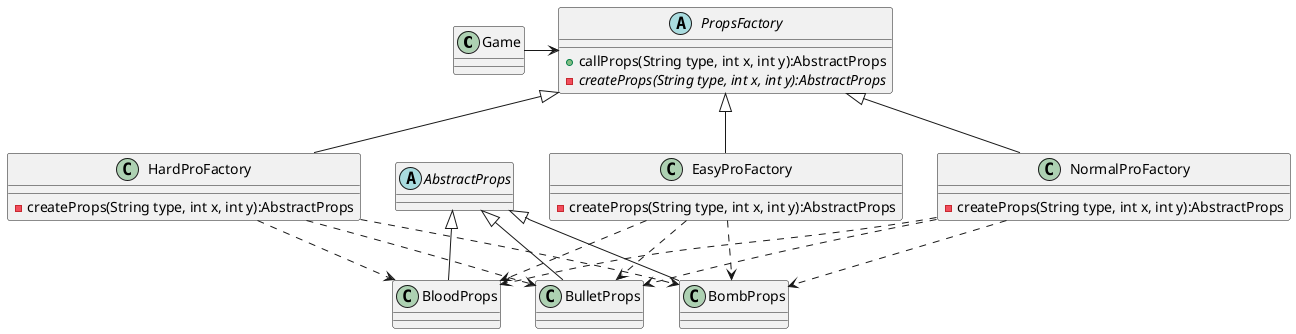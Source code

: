 @startuml
'https://plantuml.com/class-diagram
class Game{

}

abstract PropsFactory{
    + callProps(String type, int x, int y):AbstractProps
    - {abstract} createProps(String type, int x, int y):AbstractProps

}

class EasyProFactory{
    - createProps(String type, int x, int y):AbstractProps
}
class NormalProFactory {
    - createProps(String type, int x, int y):AbstractProps
}
class HardProFactory {
    - createProps(String type, int x, int y):AbstractProps
}

PropsFactory <|-- EasyProFactory
PropsFactory <|-- NormalProFactory
PropsFactory <|-- HardProFactory

Game -> PropsFactory 

AbstractProps <|-- BloodProps
AbstractProps <|-- BulletProps
AbstractProps <|-- BombProps

EasyProFactory..>BloodProps
EasyProFactory..>BulletProps
EasyProFactory..>BombProps

NormalProFactory..>BloodProps
NormalProFactory..>BulletProps
NormalProFactory..>BombProps

HardProFactory..>BloodProps
HardProFactory..>BulletProps
HardProFactory..>BombProps



abstract class AbstractProps{
}

class BloodProps
{
}

class BulletProps
{
}

class BombProps
{
}





@enduml